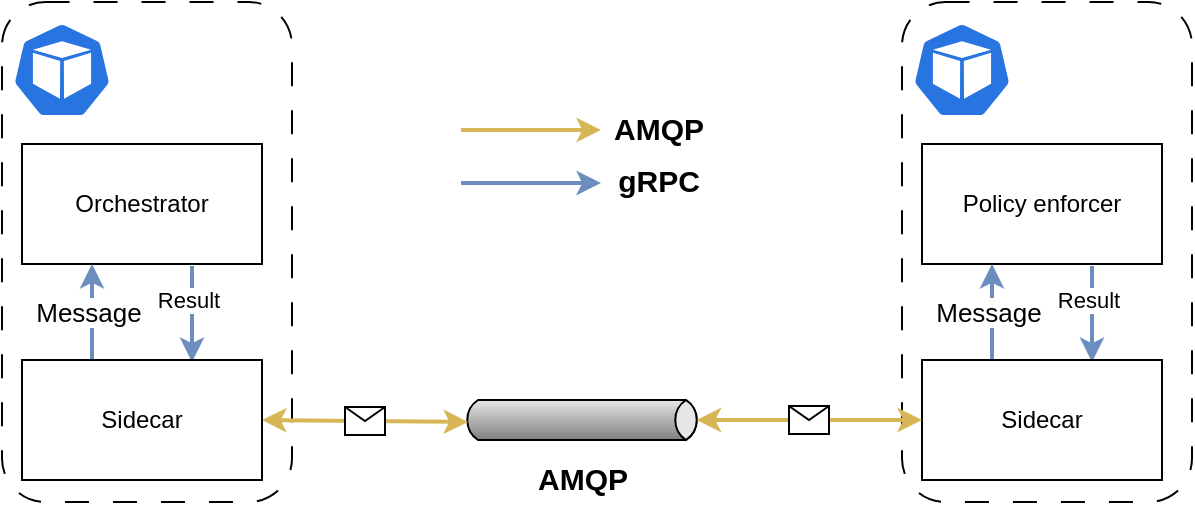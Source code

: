 <mxfile version="21.6.8" type="device">
  <diagram name="Page-1" id="l_U9TE8VM8Wb_cqC_3wU">
    <mxGraphModel dx="1120" dy="832" grid="1" gridSize="10" guides="1" tooltips="1" connect="1" arrows="1" fold="1" page="1" pageScale="1" pageWidth="1169" pageHeight="827" math="0" shadow="0">
      <root>
        <mxCell id="0" />
        <mxCell id="1" parent="0" />
        <mxCell id="bcFj_FvfjHGWvFLV_pOK-6" value="" style="strokeWidth=1;outlineConnect=0;dashed=0;align=center;html=1;fontSize=8;shape=mxgraph.eip.messageChannel;verticalLabelPosition=bottom;labelBackgroundColor=#ffffff;verticalAlign=top;rotation=0;" parent="1" vertex="1">
          <mxGeometry x="470" y="379" width="120" height="20" as="geometry" />
        </mxCell>
        <mxCell id="bcFj_FvfjHGWvFLV_pOK-9" value="&lt;font style=&quot;font-size: 15px;&quot;&gt;&lt;b&gt;AMQP&lt;/b&gt;&lt;/font&gt;" style="text;html=1;strokeColor=none;fillColor=none;align=center;verticalAlign=middle;whiteSpace=wrap;rounded=0;" parent="1" vertex="1">
          <mxGeometry x="507.5" y="405" width="45" height="25" as="geometry" />
        </mxCell>
        <mxCell id="MKfOO1UCG0V61yar5A6D-1" value="" style="endArrow=classic;html=1;rounded=0;fillColor=#fff2cc;strokeColor=#d6b656;strokeWidth=2;" parent="1" edge="1">
          <mxGeometry width="50" height="50" relative="1" as="geometry">
            <mxPoint x="469.5" y="244" as="sourcePoint" />
            <mxPoint x="539.5" y="244" as="targetPoint" />
          </mxGeometry>
        </mxCell>
        <mxCell id="MKfOO1UCG0V61yar5A6D-2" value="&lt;font style=&quot;font-size: 15px;&quot;&gt;&lt;b&gt;AMQP&lt;/b&gt;&lt;/font&gt;" style="text;html=1;strokeColor=none;fillColor=none;align=center;verticalAlign=middle;whiteSpace=wrap;rounded=0;" parent="1" vertex="1">
          <mxGeometry x="545.5" y="230" width="45" height="25" as="geometry" />
        </mxCell>
        <mxCell id="MKfOO1UCG0V61yar5A6D-5" value="" style="endArrow=classic;html=1;rounded=0;strokeWidth=2;fillColor=#dae8fc;strokeColor=#6c8ebf;" parent="1" edge="1">
          <mxGeometry width="50" height="50" relative="1" as="geometry">
            <mxPoint x="469.5" y="270.5" as="sourcePoint" />
            <mxPoint x="539.5" y="270.5" as="targetPoint" />
          </mxGeometry>
        </mxCell>
        <mxCell id="MKfOO1UCG0V61yar5A6D-6" value="&lt;font style=&quot;font-size: 15px;&quot;&gt;&lt;b&gt;gRPC&lt;/b&gt;&lt;/font&gt;" style="text;html=1;strokeColor=none;fillColor=none;align=center;verticalAlign=middle;whiteSpace=wrap;rounded=0;" parent="1" vertex="1">
          <mxGeometry x="545.5" y="256.5" width="45" height="25" as="geometry" />
        </mxCell>
        <mxCell id="VCO2pFkmz6pVRNsTNrjf-7" value="" style="group" parent="1" vertex="1" connectable="0">
          <mxGeometry x="240" y="180" width="145" height="250" as="geometry" />
        </mxCell>
        <mxCell id="bcFj_FvfjHGWvFLV_pOK-15" value="" style="rounded=1;whiteSpace=wrap;html=1;dashed=1;dashPattern=12 12;" parent="VCO2pFkmz6pVRNsTNrjf-7" vertex="1">
          <mxGeometry width="145" height="250" as="geometry" />
        </mxCell>
        <mxCell id="VCO2pFkmz6pVRNsTNrjf-3" style="rounded=0;orthogonalLoop=1;jettySize=auto;html=1;entryX=0.5;entryY=0;entryDx=0;entryDy=0;fillColor=#dae8fc;strokeColor=#6c8ebf;strokeWidth=2;" parent="VCO2pFkmz6pVRNsTNrjf-7" edge="1">
          <mxGeometry relative="1" as="geometry">
            <mxPoint x="95" y="132" as="sourcePoint" />
            <mxPoint x="95" y="180" as="targetPoint" />
          </mxGeometry>
        </mxCell>
        <mxCell id="VCO2pFkmz6pVRNsTNrjf-4" value="Result" style="edgeLabel;html=1;align=center;verticalAlign=middle;resizable=0;points=[];" parent="VCO2pFkmz6pVRNsTNrjf-3" vertex="1" connectable="0">
          <mxGeometry x="-0.313" y="-2" relative="1" as="geometry">
            <mxPoint as="offset" />
          </mxGeometry>
        </mxCell>
        <mxCell id="bcFj_FvfjHGWvFLV_pOK-16" value="Orchestrator" style="rounded=0;whiteSpace=wrap;html=1;" parent="VCO2pFkmz6pVRNsTNrjf-7" vertex="1">
          <mxGeometry x="10" y="71" width="120" height="60" as="geometry" />
        </mxCell>
        <mxCell id="VCO2pFkmz6pVRNsTNrjf-2" value="" style="sketch=0;html=1;dashed=0;whitespace=wrap;fillColor=#2875E2;strokeColor=#ffffff;points=[[0.005,0.63,0],[0.1,0.2,0],[0.9,0.2,0],[0.5,0,0],[0.995,0.63,0],[0.72,0.99,0],[0.5,1,0],[0.28,0.99,0]];verticalLabelPosition=bottom;align=center;verticalAlign=top;shape=mxgraph.kubernetes.icon;prIcon=pod" parent="VCO2pFkmz6pVRNsTNrjf-7" vertex="1">
          <mxGeometry x="5" y="10" width="50" height="48" as="geometry" />
        </mxCell>
        <mxCell id="AZBk5M4_pUrItTZdywSz-17" value="" style="endArrow=classic;html=1;rounded=0;exitX=0;exitY=0.5;exitDx=0;exitDy=0;entryX=1;entryY=0.5;entryDx=0;entryDy=0;strokeWidth=2;fillColor=#fff2cc;strokeColor=#d6b656;startArrow=classic;startFill=1;" edge="1" parent="VCO2pFkmz6pVRNsTNrjf-7" target="D8iI0oHs7c-IDb8tcbXQ-10">
          <mxGeometry relative="1" as="geometry">
            <mxPoint x="233" y="210" as="sourcePoint" />
            <mxPoint x="120" y="210" as="targetPoint" />
          </mxGeometry>
        </mxCell>
        <mxCell id="AZBk5M4_pUrItTZdywSz-18" value="" style="shape=message;html=1;outlineConnect=0;" vertex="1" parent="AZBk5M4_pUrItTZdywSz-17">
          <mxGeometry width="20" height="14" relative="1" as="geometry">
            <mxPoint x="-10" y="-7" as="offset" />
          </mxGeometry>
        </mxCell>
        <mxCell id="AZBk5M4_pUrItTZdywSz-16" value="" style="group" vertex="1" connectable="0" parent="1">
          <mxGeometry x="690" y="180" width="145" height="250" as="geometry" />
        </mxCell>
        <mxCell id="AZBk5M4_pUrItTZdywSz-7" value="" style="group" vertex="1" connectable="0" parent="AZBk5M4_pUrItTZdywSz-16">
          <mxGeometry width="145" height="250" as="geometry" />
        </mxCell>
        <mxCell id="AZBk5M4_pUrItTZdywSz-8" value="" style="rounded=1;whiteSpace=wrap;html=1;dashed=1;dashPattern=12 12;" vertex="1" parent="AZBk5M4_pUrItTZdywSz-7">
          <mxGeometry width="145" height="250" as="geometry" />
        </mxCell>
        <mxCell id="AZBk5M4_pUrItTZdywSz-9" style="rounded=0;orthogonalLoop=1;jettySize=auto;html=1;entryX=0.5;entryY=0;entryDx=0;entryDy=0;fillColor=#dae8fc;strokeColor=#6c8ebf;strokeWidth=2;" edge="1" parent="AZBk5M4_pUrItTZdywSz-7">
          <mxGeometry relative="1" as="geometry">
            <mxPoint x="95" y="132" as="sourcePoint" />
            <mxPoint x="95" y="180" as="targetPoint" />
          </mxGeometry>
        </mxCell>
        <mxCell id="AZBk5M4_pUrItTZdywSz-10" value="Result" style="edgeLabel;html=1;align=center;verticalAlign=middle;resizable=0;points=[];" vertex="1" connectable="0" parent="AZBk5M4_pUrItTZdywSz-9">
          <mxGeometry x="-0.313" y="-2" relative="1" as="geometry">
            <mxPoint as="offset" />
          </mxGeometry>
        </mxCell>
        <mxCell id="AZBk5M4_pUrItTZdywSz-11" value="Policy enforcer" style="rounded=0;whiteSpace=wrap;html=1;" vertex="1" parent="AZBk5M4_pUrItTZdywSz-7">
          <mxGeometry x="10" y="71" width="120" height="60" as="geometry" />
        </mxCell>
        <mxCell id="AZBk5M4_pUrItTZdywSz-12" value="" style="sketch=0;html=1;dashed=0;whitespace=wrap;fillColor=#2875E2;strokeColor=#ffffff;points=[[0.005,0.63,0],[0.1,0.2,0],[0.9,0.2,0],[0.5,0,0],[0.995,0.63,0],[0.72,0.99,0],[0.5,1,0],[0.28,0.99,0]];verticalLabelPosition=bottom;align=center;verticalAlign=top;shape=mxgraph.kubernetes.icon;prIcon=pod" vertex="1" parent="AZBk5M4_pUrItTZdywSz-7">
          <mxGeometry x="5" y="10" width="50" height="48" as="geometry" />
        </mxCell>
        <mxCell id="AZBk5M4_pUrItTZdywSz-13" style="edgeStyle=orthogonalEdgeStyle;rounded=0;orthogonalLoop=1;jettySize=auto;html=1;fillColor=#dae8fc;strokeColor=#6c8ebf;strokeWidth=2;" edge="1" parent="AZBk5M4_pUrItTZdywSz-16" source="AZBk5M4_pUrItTZdywSz-15" target="AZBk5M4_pUrItTZdywSz-11">
          <mxGeometry relative="1" as="geometry">
            <Array as="points">
              <mxPoint x="45" y="170" />
              <mxPoint x="45" y="170" />
            </Array>
          </mxGeometry>
        </mxCell>
        <mxCell id="AZBk5M4_pUrItTZdywSz-14" value="Message" style="edgeLabel;html=1;align=center;verticalAlign=middle;resizable=0;points=[];fontSize=13;" vertex="1" connectable="0" parent="AZBk5M4_pUrItTZdywSz-13">
          <mxGeometry x="-0.298" relative="1" as="geometry">
            <mxPoint x="-2" y="-7" as="offset" />
          </mxGeometry>
        </mxCell>
        <mxCell id="AZBk5M4_pUrItTZdywSz-15" value="Sidecar" style="rounded=0;whiteSpace=wrap;html=1;" vertex="1" parent="AZBk5M4_pUrItTZdywSz-16">
          <mxGeometry x="10" y="179" width="120" height="60" as="geometry" />
        </mxCell>
        <mxCell id="VCO2pFkmz6pVRNsTNrjf-39" value="" style="endArrow=classic;html=1;rounded=0;exitX=0;exitY=0.5;exitDx=0;exitDy=0;entryX=1;entryY=0.5;entryDx=-2.7;entryDy=0;strokeWidth=2;fillColor=#fff2cc;strokeColor=#d6b656;startArrow=classic;startFill=1;entryPerimeter=0;" parent="1" source="AZBk5M4_pUrItTZdywSz-15" target="bcFj_FvfjHGWvFLV_pOK-6" edge="1">
          <mxGeometry relative="1" as="geometry">
            <mxPoint x="857.57" y="635" as="sourcePoint" />
            <mxPoint x="689.996" y="707.716" as="targetPoint" />
          </mxGeometry>
        </mxCell>
        <mxCell id="VCO2pFkmz6pVRNsTNrjf-40" value="" style="shape=message;html=1;outlineConnect=0;" parent="VCO2pFkmz6pVRNsTNrjf-39" vertex="1">
          <mxGeometry width="20" height="14" relative="1" as="geometry">
            <mxPoint x="-10" y="-7" as="offset" />
          </mxGeometry>
        </mxCell>
        <mxCell id="D8iI0oHs7c-IDb8tcbXQ-2" value="messages" parent="0" visible="0" />
        <mxCell id="D8iI0oHs7c-IDb8tcbXQ-5" value="&lt;font style=&quot;font-size: 14px;&quot;&gt;AMQP&lt;br&gt;data request&lt;br&gt;&lt;/font&gt;" style="text;html=1;strokeColor=none;fillColor=none;align=center;verticalAlign=middle;whiteSpace=wrap;rounded=0;" parent="D8iI0oHs7c-IDb8tcbXQ-2" vertex="1">
          <mxGeometry x="390" y="425" width="45" height="25" as="geometry" />
        </mxCell>
        <mxCell id="D8iI0oHs7c-IDb8tcbXQ-8" value="&lt;font style=&quot;font-size: 14px;&quot;&gt;AMQP&lt;br&gt;Result&lt;br&gt;&lt;/font&gt;" style="text;html=1;strokeColor=none;fillColor=none;align=center;verticalAlign=middle;whiteSpace=wrap;rounded=0;" parent="D8iI0oHs7c-IDb8tcbXQ-2" vertex="1">
          <mxGeometry x="640" y="425" width="45" height="25" as="geometry" />
        </mxCell>
        <mxCell id="D8iI0oHs7c-IDb8tcbXQ-9" value="service3" parent="0" />
        <mxCell id="D8iI0oHs7c-IDb8tcbXQ-12" style="edgeStyle=orthogonalEdgeStyle;rounded=0;orthogonalLoop=1;jettySize=auto;html=1;fillColor=#dae8fc;strokeColor=#6c8ebf;strokeWidth=2;" parent="D8iI0oHs7c-IDb8tcbXQ-9" source="D8iI0oHs7c-IDb8tcbXQ-10" target="bcFj_FvfjHGWvFLV_pOK-16" edge="1">
          <mxGeometry relative="1" as="geometry">
            <Array as="points">
              <mxPoint x="285" y="350" />
              <mxPoint x="285" y="350" />
            </Array>
          </mxGeometry>
        </mxCell>
        <mxCell id="D8iI0oHs7c-IDb8tcbXQ-16" value="Message" style="edgeLabel;html=1;align=center;verticalAlign=middle;resizable=0;points=[];fontSize=13;" parent="D8iI0oHs7c-IDb8tcbXQ-12" vertex="1" connectable="0">
          <mxGeometry x="-0.298" relative="1" as="geometry">
            <mxPoint x="-2" y="-7" as="offset" />
          </mxGeometry>
        </mxCell>
        <mxCell id="D8iI0oHs7c-IDb8tcbXQ-10" value="Sidecar" style="rounded=0;whiteSpace=wrap;html=1;" parent="D8iI0oHs7c-IDb8tcbXQ-9" vertex="1">
          <mxGeometry x="250" y="359" width="120" height="60" as="geometry" />
        </mxCell>
      </root>
    </mxGraphModel>
  </diagram>
</mxfile>
